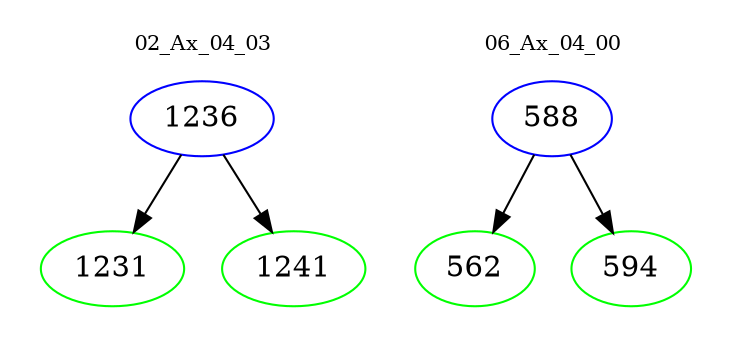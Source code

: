 digraph{
subgraph cluster_0 {
color = white
label = "02_Ax_04_03";
fontsize=10;
T0_1236 [label="1236", color="blue"]
T0_1236 -> T0_1231 [color="black"]
T0_1231 [label="1231", color="green"]
T0_1236 -> T0_1241 [color="black"]
T0_1241 [label="1241", color="green"]
}
subgraph cluster_1 {
color = white
label = "06_Ax_04_00";
fontsize=10;
T1_588 [label="588", color="blue"]
T1_588 -> T1_562 [color="black"]
T1_562 [label="562", color="green"]
T1_588 -> T1_594 [color="black"]
T1_594 [label="594", color="green"]
}
}
